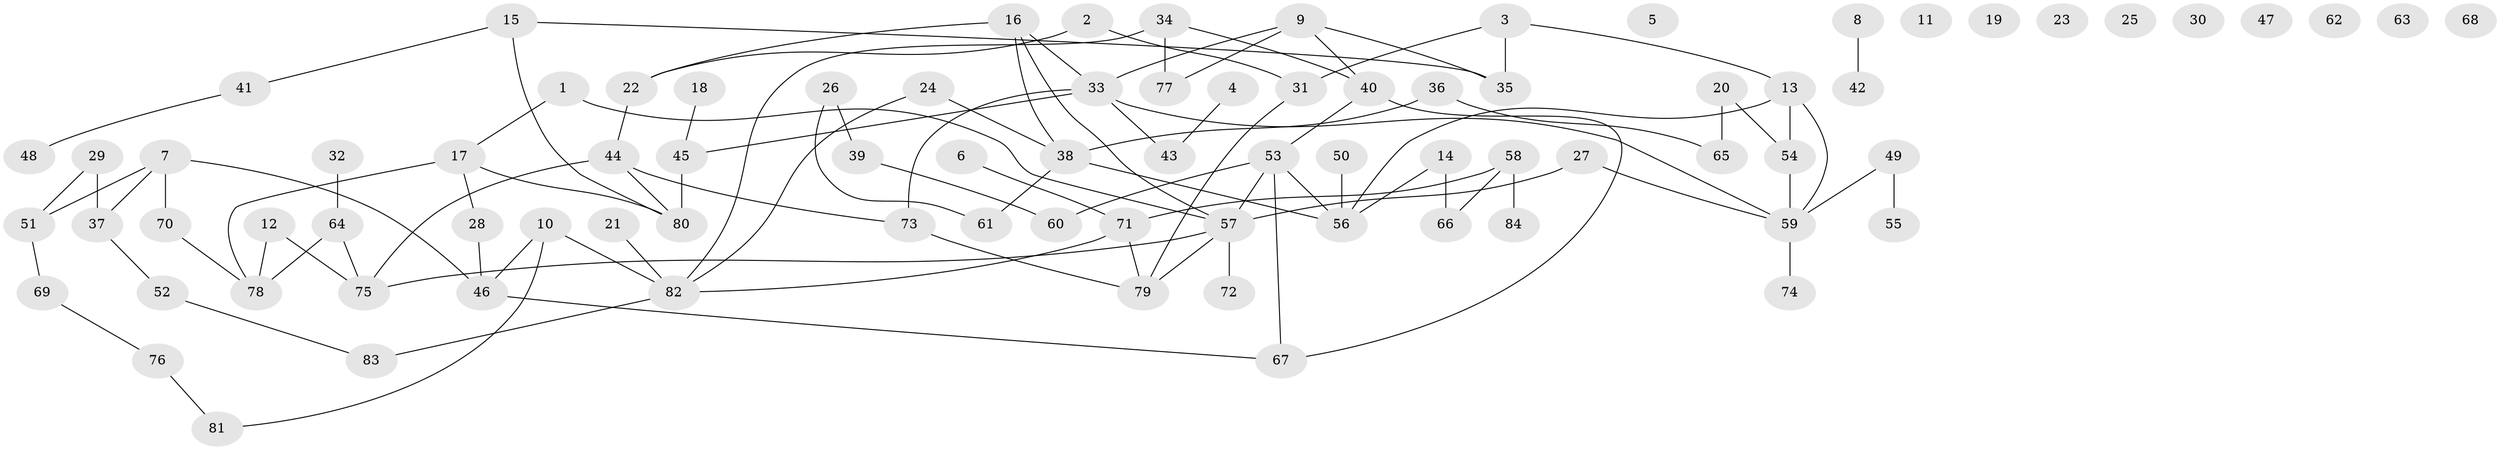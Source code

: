 // Generated by graph-tools (version 1.1) at 2025/00/03/09/25 03:00:47]
// undirected, 84 vertices, 101 edges
graph export_dot {
graph [start="1"]
  node [color=gray90,style=filled];
  1;
  2;
  3;
  4;
  5;
  6;
  7;
  8;
  9;
  10;
  11;
  12;
  13;
  14;
  15;
  16;
  17;
  18;
  19;
  20;
  21;
  22;
  23;
  24;
  25;
  26;
  27;
  28;
  29;
  30;
  31;
  32;
  33;
  34;
  35;
  36;
  37;
  38;
  39;
  40;
  41;
  42;
  43;
  44;
  45;
  46;
  47;
  48;
  49;
  50;
  51;
  52;
  53;
  54;
  55;
  56;
  57;
  58;
  59;
  60;
  61;
  62;
  63;
  64;
  65;
  66;
  67;
  68;
  69;
  70;
  71;
  72;
  73;
  74;
  75;
  76;
  77;
  78;
  79;
  80;
  81;
  82;
  83;
  84;
  1 -- 17;
  1 -- 57;
  2 -- 22;
  2 -- 31;
  3 -- 13;
  3 -- 31;
  3 -- 35;
  4 -- 43;
  6 -- 71;
  7 -- 37;
  7 -- 46;
  7 -- 51;
  7 -- 70;
  8 -- 42;
  9 -- 33;
  9 -- 35;
  9 -- 40;
  9 -- 77;
  10 -- 46;
  10 -- 81;
  10 -- 82;
  12 -- 75;
  12 -- 78;
  13 -- 54;
  13 -- 56;
  13 -- 59;
  14 -- 56;
  14 -- 66;
  15 -- 35;
  15 -- 41;
  15 -- 80;
  16 -- 22;
  16 -- 33;
  16 -- 38;
  16 -- 57;
  17 -- 28;
  17 -- 78;
  17 -- 80;
  18 -- 45;
  20 -- 54;
  20 -- 65;
  21 -- 82;
  22 -- 44;
  24 -- 38;
  24 -- 82;
  26 -- 39;
  26 -- 61;
  27 -- 57;
  27 -- 59;
  28 -- 46;
  29 -- 37;
  29 -- 51;
  31 -- 79;
  32 -- 64;
  33 -- 43;
  33 -- 45;
  33 -- 59;
  33 -- 73;
  34 -- 40;
  34 -- 77;
  34 -- 82;
  36 -- 38;
  36 -- 65;
  37 -- 52;
  38 -- 56;
  38 -- 61;
  39 -- 60;
  40 -- 53;
  40 -- 67;
  41 -- 48;
  44 -- 73;
  44 -- 75;
  44 -- 80;
  45 -- 80;
  46 -- 67;
  49 -- 55;
  49 -- 59;
  50 -- 56;
  51 -- 69;
  52 -- 83;
  53 -- 56;
  53 -- 57;
  53 -- 60;
  53 -- 67;
  54 -- 59;
  57 -- 72;
  57 -- 75;
  57 -- 79;
  58 -- 66;
  58 -- 71;
  58 -- 84;
  59 -- 74;
  64 -- 75;
  64 -- 78;
  69 -- 76;
  70 -- 78;
  71 -- 79;
  71 -- 82;
  73 -- 79;
  76 -- 81;
  82 -- 83;
}
